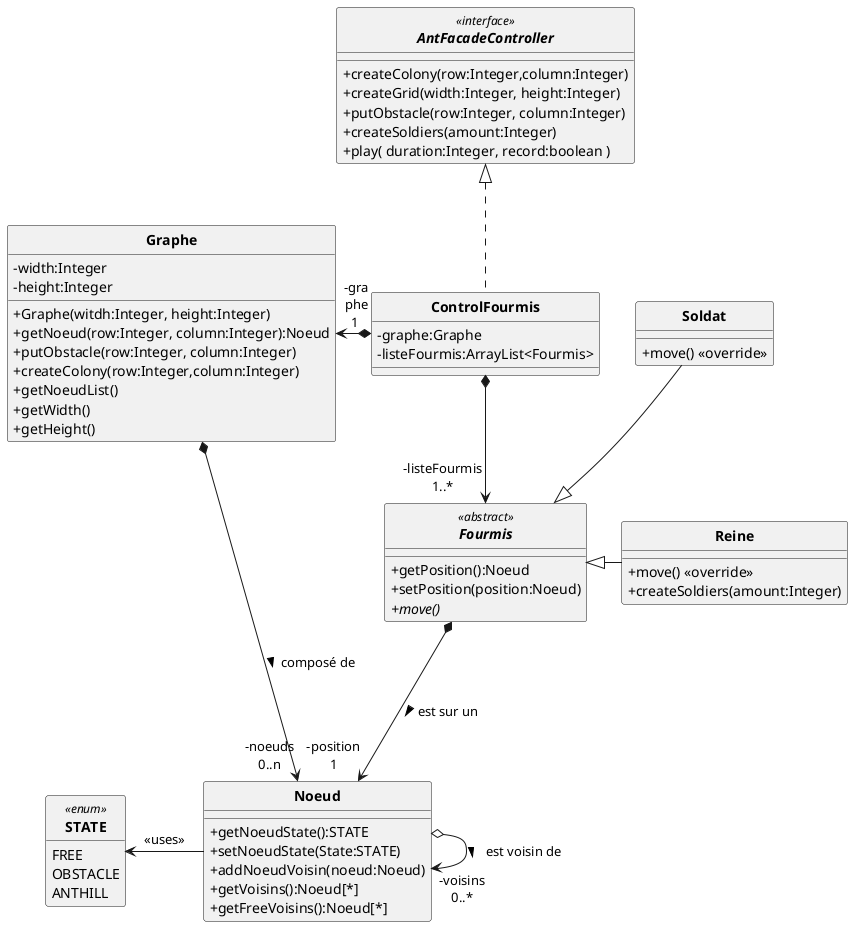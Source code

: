 @startuml
'https://plantuml.com/sequence-diagram
allow_mixing
skinparam style strictuml
skinparam classAttributeIconSize 0
skinparam circledCharacterRadius 0
skinparam circledCharacterFontSize 0
skinparam classFontStyle Bold
'autonumber
hide enum methods

'Controleur
interface AntFacadeController <<interface>> {
    '+setParameters( evaporationParam:Integer, foodParam:Integer, pheromoneParam:Integer )
    +createColony(row:Integer,column:Integer)
    +createGrid(width:Integer, height:Integer)
    +putObstacle(row:Integer, column:Integer)
    '+putFood( row:Integer, column:Integer, quantity:Integer);
    '+createWorkers( amount:Integer )
    +createSoldiers(amount:Integer)
    '+setAntFile(antLogFile:String);
    +play( duration:Integer, record:boolean )
}

class Noeud {
    +getNoeudState():STATE
    +setNoeudState(State:STATE)
    +addNoeudVoisin(noeud:Noeud)
    +getVoisins():Noeud[*]
    +getFreeVoisins():Noeud[*]
}
enum STATE <<enum>> {
    FREE
    OBSTACLE
    ANTHILL
}


abstract Fourmis <<abstract>> {
    +getPosition():Noeud
    +setPosition(position:Noeud)
    {abstract} +move()
}
class Reine{
    +move() <<override>>
    +createSoldiers(amount:Integer)

}
class Soldat{
    +move() <<override>>
}


class ControlFourmis implements AntFacadeController{
    -graphe:Graphe
    -listeFourmis:ArrayList<Fourmis>
}


class Graphe{
 -width:Integer
 -height:Integer
 +Graphe(witdh:Integer, height:Integer)
 +getNoeud(row:Integer, column:Integer):Noeud
 +putObstacle(row:Integer, column:Integer)
 +createColony(row:Integer,column:Integer)
 +getNoeudList()
 +getWidth()
 +getHeight()
}


Soldat --|> Fourmis
Reine -l-|> Fourmis

ControlFourmis "-gra\nphe\n1 " *-l-> Graphe
ControlFourmis  *--> "-listeFourmis\n1..*" Fourmis

Graphe *-r-> "-noeuds\n0..n" Noeud : composé de >
'historique = liste de noeud déjà passé par la fourmi
'"-position 1\n-historique 0..*"
Fourmis *---> "-position\n1" Noeud  : est sur un >
Noeud o-> "-voisins\n0..*"  Noeud  : est voisin de >

Noeud -l-> STATE : <<uses>>

@enduml